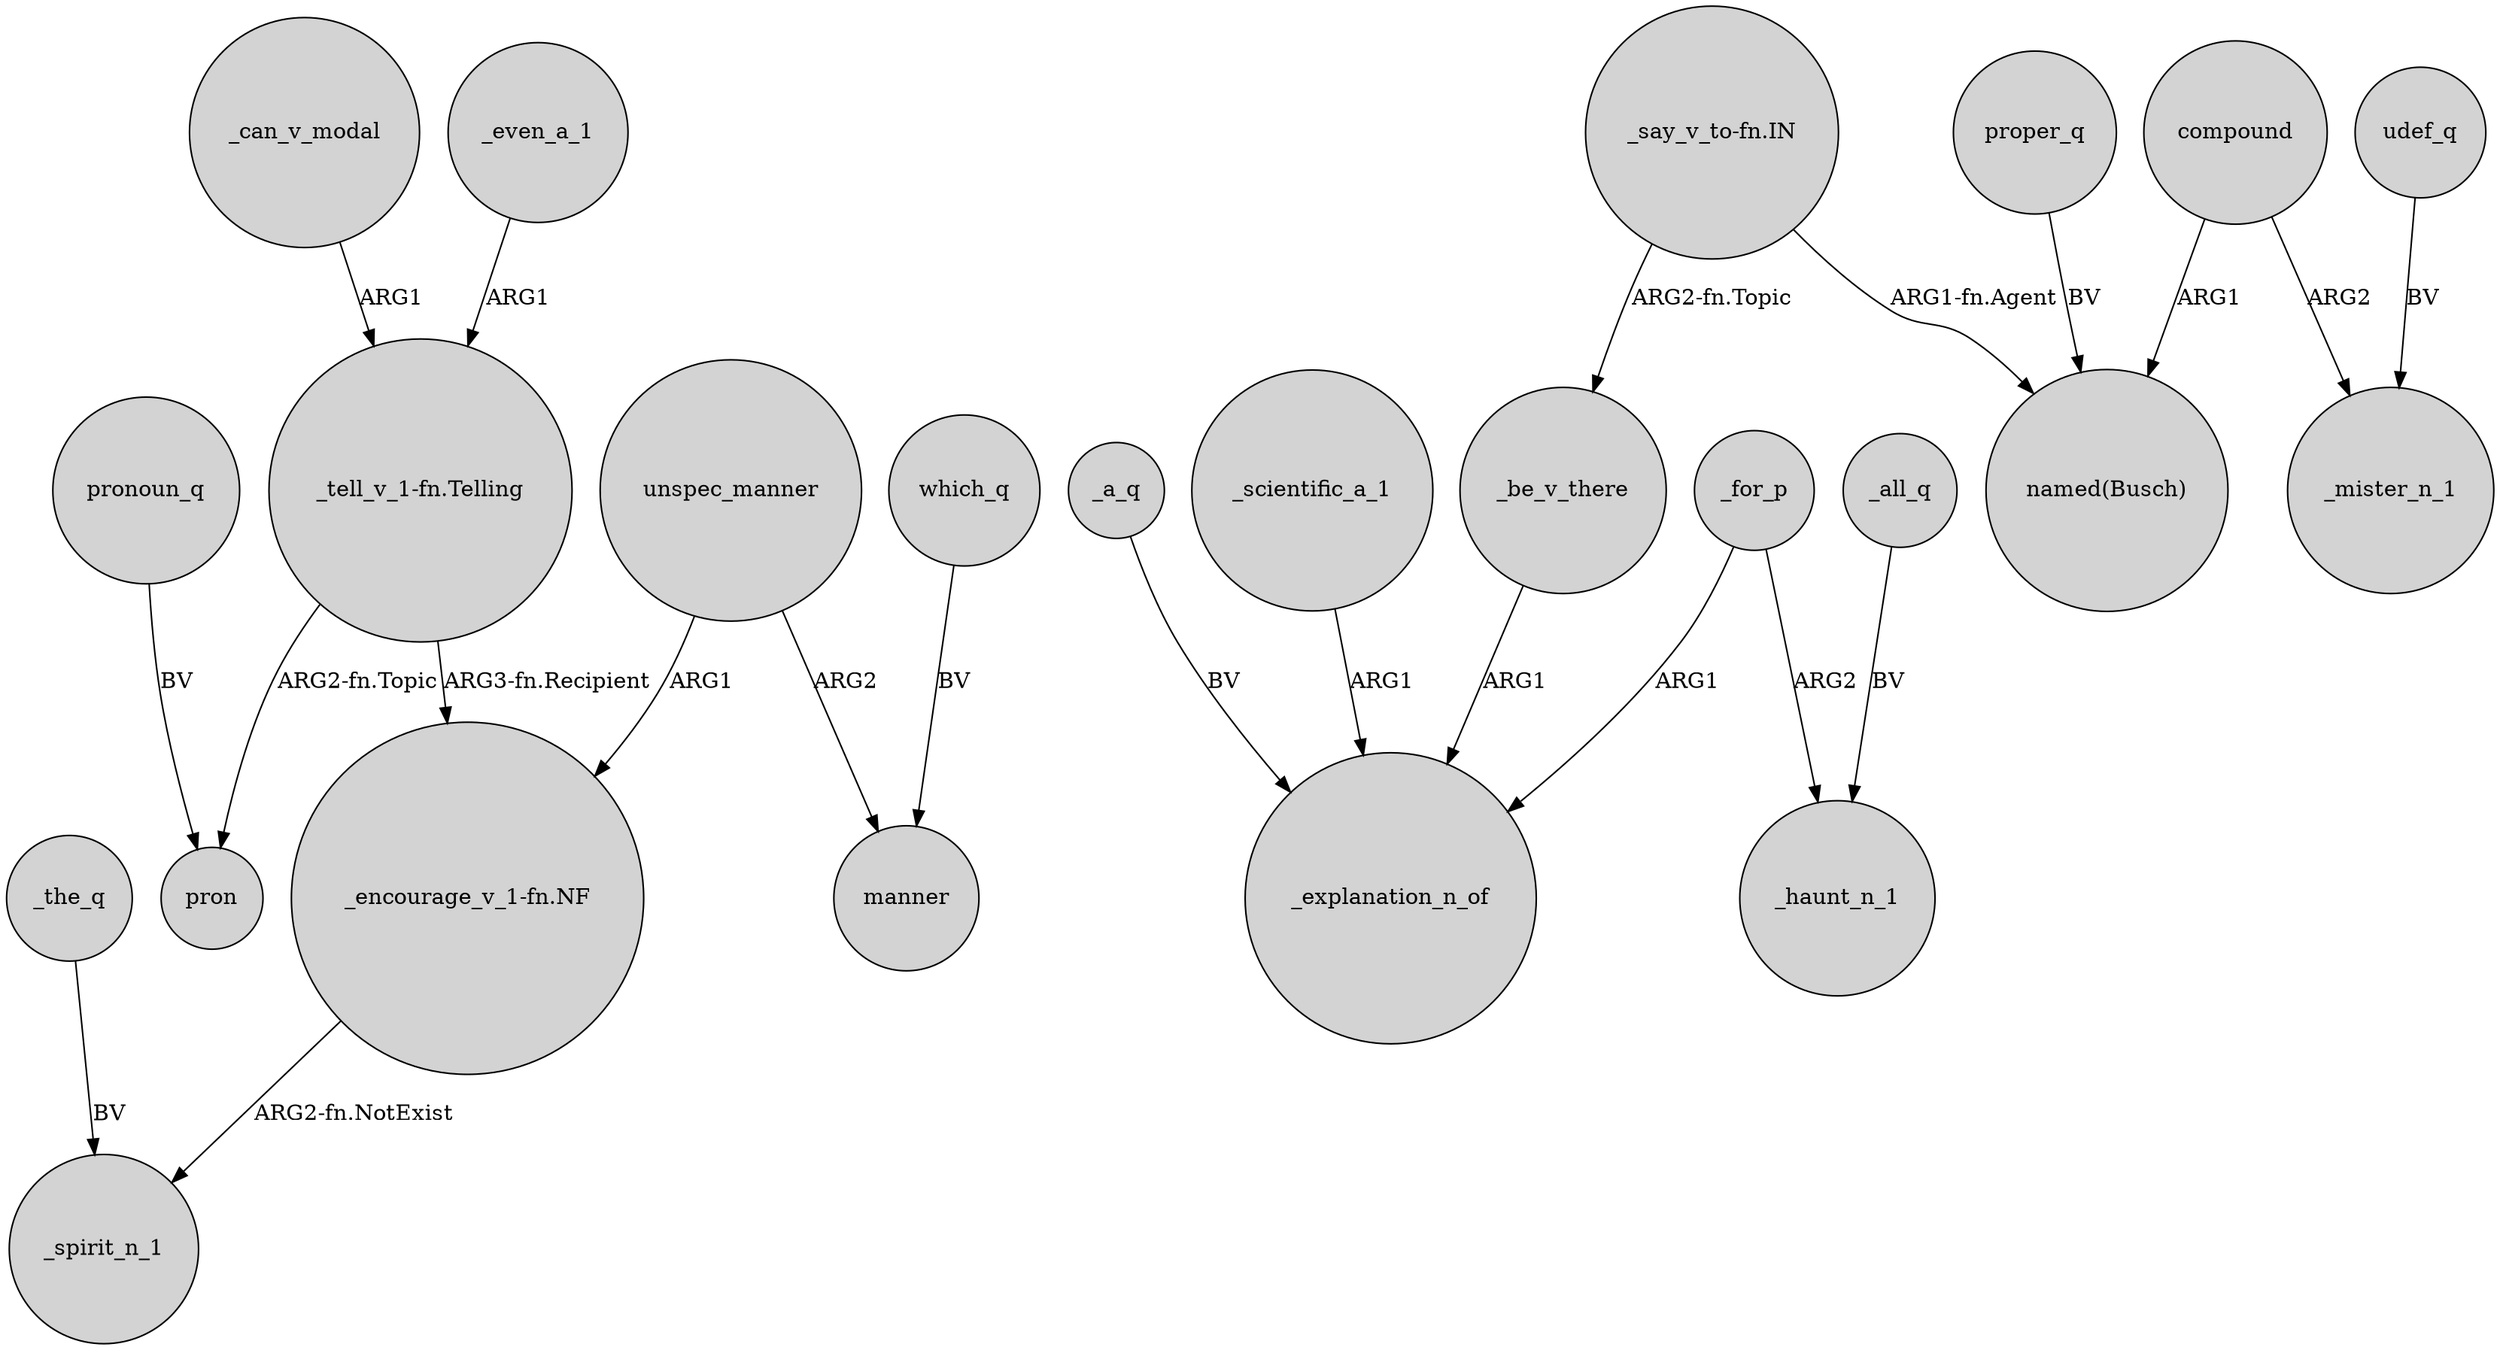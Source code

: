digraph {
	node [shape=circle style=filled]
	"_encourage_v_1-fn.NF" -> _spirit_n_1 [label="ARG2-fn.NotExist"]
	"_tell_v_1-fn.Telling" -> pron [label="ARG2-fn.Topic"]
	_can_v_modal -> "_tell_v_1-fn.Telling" [label=ARG1]
	_a_q -> _explanation_n_of [label=BV]
	_even_a_1 -> "_tell_v_1-fn.Telling" [label=ARG1]
	_the_q -> _spirit_n_1 [label=BV]
	compound -> _mister_n_1 [label=ARG2]
	unspec_manner -> "_encourage_v_1-fn.NF" [label=ARG1]
	udef_q -> _mister_n_1 [label=BV]
	compound -> "named(Busch)" [label=ARG1]
	which_q -> manner [label=BV]
	_for_p -> _explanation_n_of [label=ARG1]
	pronoun_q -> pron [label=BV]
	_scientific_a_1 -> _explanation_n_of [label=ARG1]
	"_say_v_to-fn.IN" -> "named(Busch)" [label="ARG1-fn.Agent"]
	"_say_v_to-fn.IN" -> _be_v_there [label="ARG2-fn.Topic"]
	"_tell_v_1-fn.Telling" -> "_encourage_v_1-fn.NF" [label="ARG3-fn.Recipient"]
	_all_q -> _haunt_n_1 [label=BV]
	_be_v_there -> _explanation_n_of [label=ARG1]
	_for_p -> _haunt_n_1 [label=ARG2]
	proper_q -> "named(Busch)" [label=BV]
	unspec_manner -> manner [label=ARG2]
}
